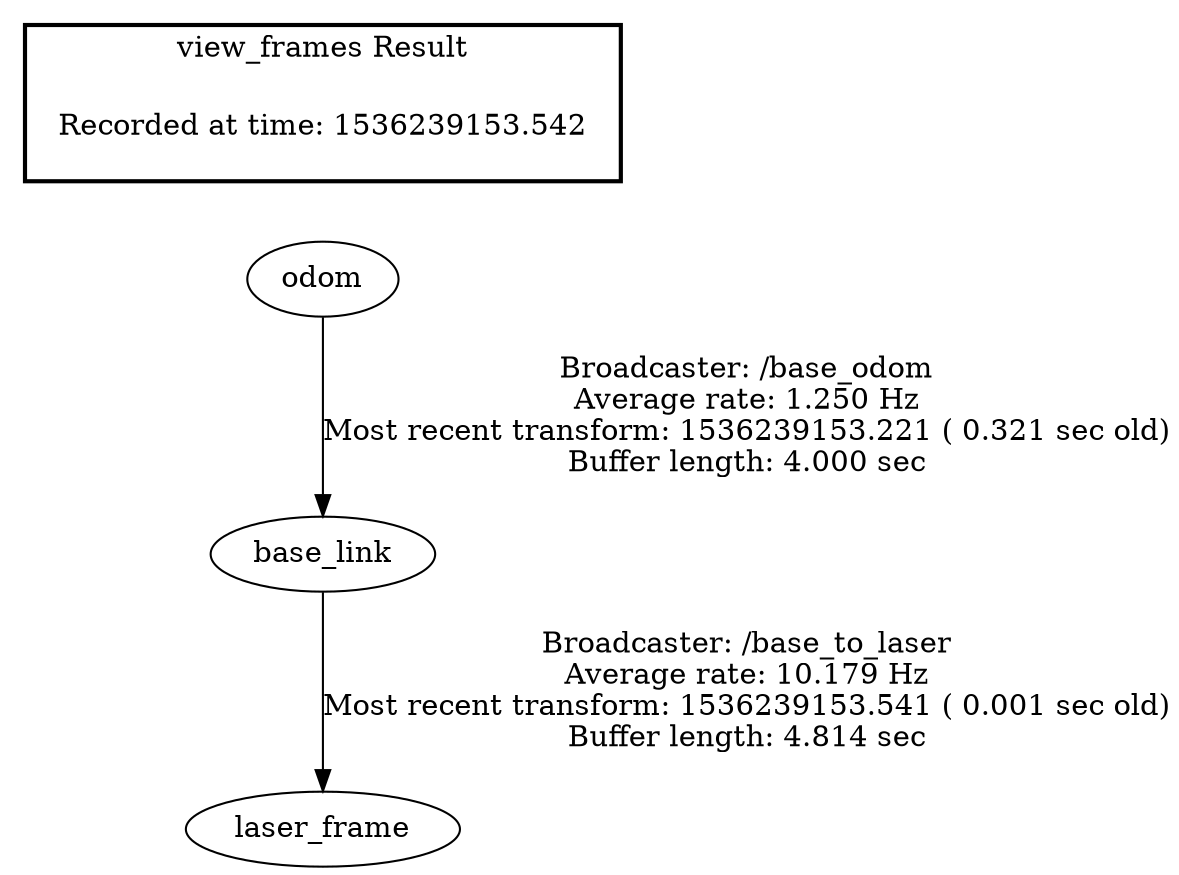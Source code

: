 digraph G {
"base_link" -> "laser_frame"[label="Broadcaster: /base_to_laser\nAverage rate: 10.179 Hz\nMost recent transform: 1536239153.541 ( 0.001 sec old)\nBuffer length: 4.814 sec\n"];
"odom" -> "base_link"[label="Broadcaster: /base_odom\nAverage rate: 1.250 Hz\nMost recent transform: 1536239153.221 ( 0.321 sec old)\nBuffer length: 4.000 sec\n"];
edge [style=invis];
 subgraph cluster_legend { style=bold; color=black; label ="view_frames Result";
"Recorded at time: 1536239153.542"[ shape=plaintext ] ;
 }->"odom";
}